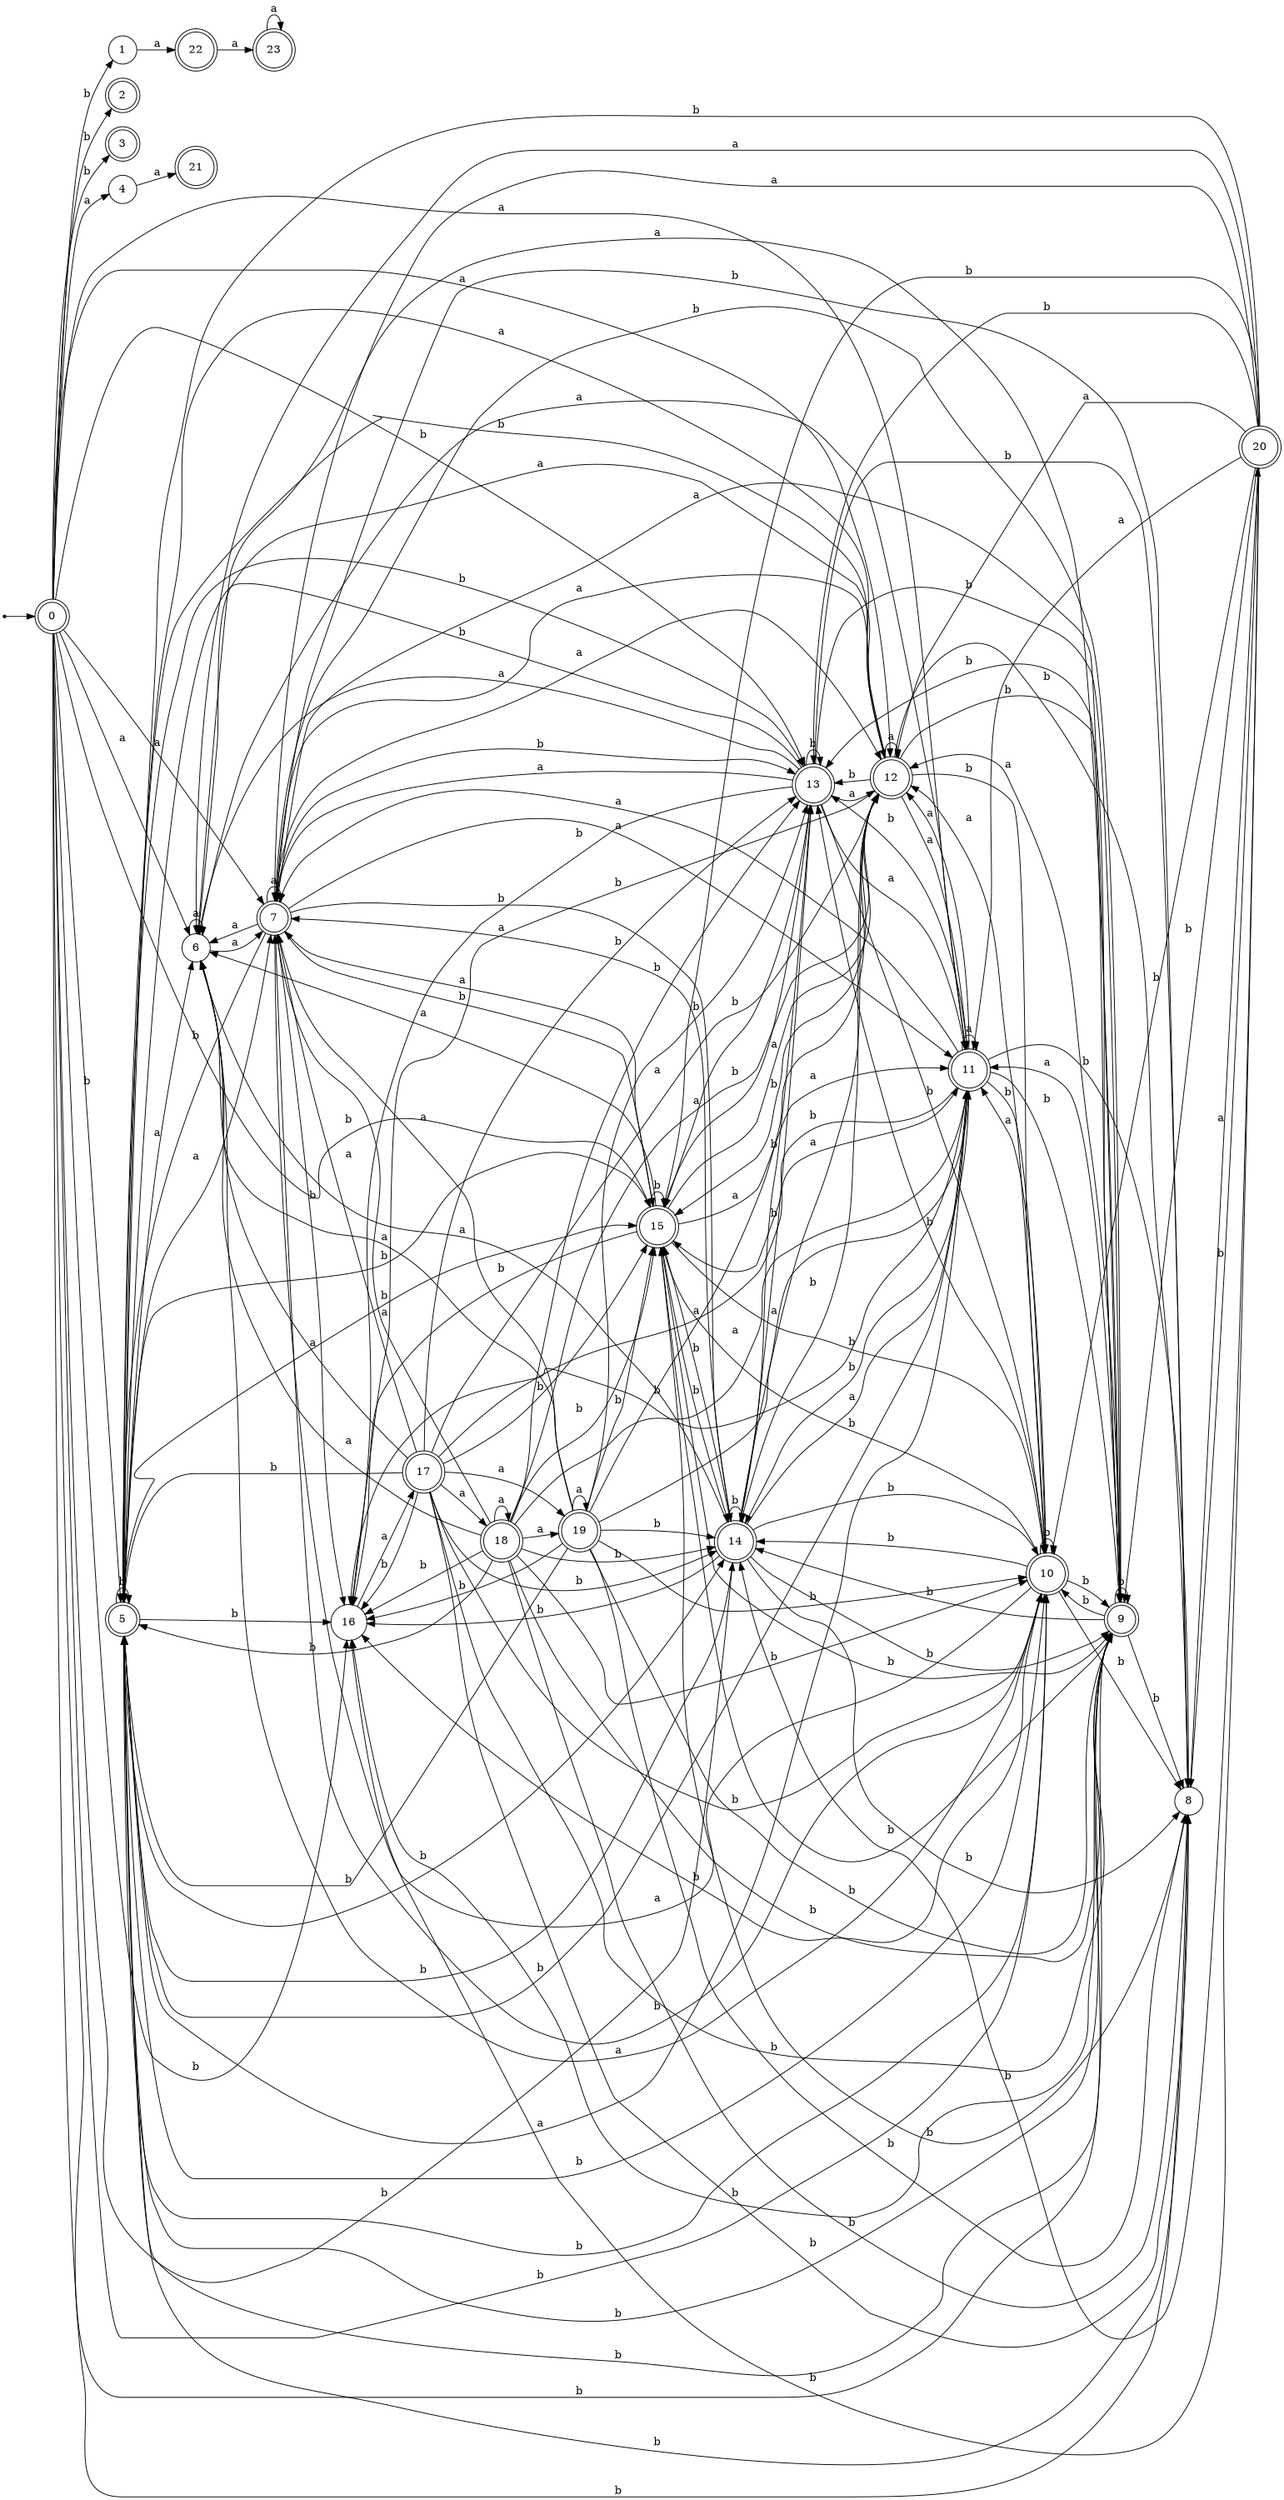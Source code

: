 digraph finite_state_machine {
rankdir=LR;
size="20,20";
node [shape = point]; "dummy0"
node [shape = doublecircle]; "0";"dummy0" -> "0";
node [shape = circle]; "1";
node [shape = doublecircle]; "2";node [shape = doublecircle]; "3";node [shape = circle]; "4";
node [shape = doublecircle]; "5";node [shape = circle]; "6";
node [shape = doublecircle]; "7";node [shape = circle]; "8";
node [shape = doublecircle]; "9";node [shape = doublecircle]; "10";node [shape = doublecircle]; "11";node [shape = doublecircle]; "12";node [shape = doublecircle]; "13";node [shape = doublecircle]; "14";node [shape = doublecircle]; "15";node [shape = circle]; "16";
node [shape = doublecircle]; "17";node [shape = doublecircle]; "18";node [shape = doublecircle]; "19";node [shape = doublecircle]; "20";node [shape = doublecircle]; "21";node [shape = doublecircle]; "22";node [shape = doublecircle]; "23";"0" -> "1" [label = "b"];
 "0" -> "2" [label = "b"];
 "0" -> "3" [label = "b"];
 "0" -> "5" [label = "b"];
 "0" -> "8" [label = "b"];
 "0" -> "9" [label = "b"];
 "0" -> "10" [label = "b"];
 "0" -> "13" [label = "b"];
 "0" -> "14" [label = "b"];
 "0" -> "15" [label = "b"];
 "0" -> "16" [label = "b"];
 "0" -> "4" [label = "a"];
 "0" -> "6" [label = "a"];
 "0" -> "7" [label = "a"];
 "0" -> "11" [label = "a"];
 "0" -> "12" [label = "a"];
 "16" -> "17" [label = "a"];
 "17" -> "5" [label = "b"];
 "17" -> "8" [label = "b"];
 "17" -> "9" [label = "b"];
 "17" -> "10" [label = "b"];
 "17" -> "13" [label = "b"];
 "17" -> "14" [label = "b"];
 "17" -> "15" [label = "b"];
 "17" -> "16" [label = "b"];
 "17" -> "18" [label = "a"];
 "17" -> "19" [label = "a"];
 "17" -> "6" [label = "a"];
 "17" -> "7" [label = "a"];
 "17" -> "11" [label = "a"];
 "17" -> "12" [label = "a"];
 "19" -> "19" [label = "a"];
 "19" -> "6" [label = "a"];
 "19" -> "7" [label = "a"];
 "19" -> "11" [label = "a"];
 "19" -> "12" [label = "a"];
 "19" -> "5" [label = "b"];
 "19" -> "8" [label = "b"];
 "19" -> "9" [label = "b"];
 "19" -> "10" [label = "b"];
 "19" -> "13" [label = "b"];
 "19" -> "14" [label = "b"];
 "19" -> "15" [label = "b"];
 "19" -> "16" [label = "b"];
 "18" -> "18" [label = "a"];
 "18" -> "19" [label = "a"];
 "18" -> "6" [label = "a"];
 "18" -> "7" [label = "a"];
 "18" -> "11" [label = "a"];
 "18" -> "12" [label = "a"];
 "18" -> "5" [label = "b"];
 "18" -> "8" [label = "b"];
 "18" -> "9" [label = "b"];
 "18" -> "10" [label = "b"];
 "18" -> "13" [label = "b"];
 "18" -> "14" [label = "b"];
 "18" -> "15" [label = "b"];
 "18" -> "16" [label = "b"];
 "15" -> "5" [label = "b"];
 "15" -> "8" [label = "b"];
 "15" -> "9" [label = "b"];
 "15" -> "10" [label = "b"];
 "15" -> "13" [label = "b"];
 "15" -> "14" [label = "b"];
 "15" -> "15" [label = "b"];
 "15" -> "16" [label = "b"];
 "15" -> "11" [label = "a"];
 "15" -> "12" [label = "a"];
 "15" -> "6" [label = "a"];
 "15" -> "7" [label = "a"];
 "14" -> "5" [label = "b"];
 "14" -> "8" [label = "b"];
 "14" -> "9" [label = "b"];
 "14" -> "10" [label = "b"];
 "14" -> "13" [label = "b"];
 "14" -> "14" [label = "b"];
 "14" -> "15" [label = "b"];
 "14" -> "16" [label = "b"];
 "14" -> "11" [label = "a"];
 "14" -> "12" [label = "a"];
 "14" -> "6" [label = "a"];
 "14" -> "7" [label = "a"];
 "13" -> "5" [label = "b"];
 "13" -> "8" [label = "b"];
 "13" -> "9" [label = "b"];
 "13" -> "10" [label = "b"];
 "13" -> "13" [label = "b"];
 "13" -> "14" [label = "b"];
 "13" -> "15" [label = "b"];
 "13" -> "16" [label = "b"];
 "13" -> "11" [label = "a"];
 "13" -> "12" [label = "a"];
 "13" -> "6" [label = "a"];
 "13" -> "7" [label = "a"];
 "12" -> "11" [label = "a"];
 "12" -> "12" [label = "a"];
 "12" -> "6" [label = "a"];
 "12" -> "7" [label = "a"];
 "12" -> "5" [label = "b"];
 "12" -> "8" [label = "b"];
 "12" -> "9" [label = "b"];
 "12" -> "10" [label = "b"];
 "12" -> "13" [label = "b"];
 "12" -> "14" [label = "b"];
 "12" -> "15" [label = "b"];
 "12" -> "16" [label = "b"];
 "11" -> "11" [label = "a"];
 "11" -> "12" [label = "a"];
 "11" -> "6" [label = "a"];
 "11" -> "7" [label = "a"];
 "11" -> "5" [label = "b"];
 "11" -> "8" [label = "b"];
 "11" -> "9" [label = "b"];
 "11" -> "10" [label = "b"];
 "11" -> "13" [label = "b"];
 "11" -> "14" [label = "b"];
 "11" -> "15" [label = "b"];
 "11" -> "16" [label = "b"];
 "10" -> "5" [label = "b"];
 "10" -> "8" [label = "b"];
 "10" -> "9" [label = "b"];
 "10" -> "10" [label = "b"];
 "10" -> "13" [label = "b"];
 "10" -> "14" [label = "b"];
 "10" -> "15" [label = "b"];
 "10" -> "16" [label = "b"];
 "10" -> "11" [label = "a"];
 "10" -> "12" [label = "a"];
 "10" -> "6" [label = "a"];
 "10" -> "7" [label = "a"];
 "9" -> "5" [label = "b"];
 "9" -> "8" [label = "b"];
 "9" -> "9" [label = "b"];
 "9" -> "10" [label = "b"];
 "9" -> "13" [label = "b"];
 "9" -> "14" [label = "b"];
 "9" -> "15" [label = "b"];
 "9" -> "16" [label = "b"];
 "9" -> "11" [label = "a"];
 "9" -> "12" [label = "a"];
 "9" -> "6" [label = "a"];
 "9" -> "7" [label = "a"];
 "8" -> "20" [label = "a"];
 "20" -> "5" [label = "b"];
 "20" -> "8" [label = "b"];
 "20" -> "9" [label = "b"];
 "20" -> "10" [label = "b"];
 "20" -> "13" [label = "b"];
 "20" -> "14" [label = "b"];
 "20" -> "15" [label = "b"];
 "20" -> "16" [label = "b"];
 "20" -> "11" [label = "a"];
 "20" -> "12" [label = "a"];
 "20" -> "6" [label = "a"];
 "20" -> "7" [label = "a"];
 "7" -> "11" [label = "a"];
 "7" -> "12" [label = "a"];
 "7" -> "6" [label = "a"];
 "7" -> "7" [label = "a"];
 "7" -> "5" [label = "b"];
 "7" -> "8" [label = "b"];
 "7" -> "9" [label = "b"];
 "7" -> "10" [label = "b"];
 "7" -> "13" [label = "b"];
 "7" -> "14" [label = "b"];
 "7" -> "15" [label = "b"];
 "7" -> "16" [label = "b"];
 "6" -> "6" [label = "a"];
 "6" -> "7" [label = "a"];
 "5" -> "5" [label = "b"];
 "5" -> "8" [label = "b"];
 "5" -> "9" [label = "b"];
 "5" -> "10" [label = "b"];
 "5" -> "13" [label = "b"];
 "5" -> "14" [label = "b"];
 "5" -> "15" [label = "b"];
 "5" -> "16" [label = "b"];
 "5" -> "11" [label = "a"];
 "5" -> "12" [label = "a"];
 "5" -> "6" [label = "a"];
 "5" -> "7" [label = "a"];
 "4" -> "21" [label = "a"];
 "1" -> "22" [label = "a"];
 "22" -> "23" [label = "a"];
 "23" -> "23" [label = "a"];
 }
